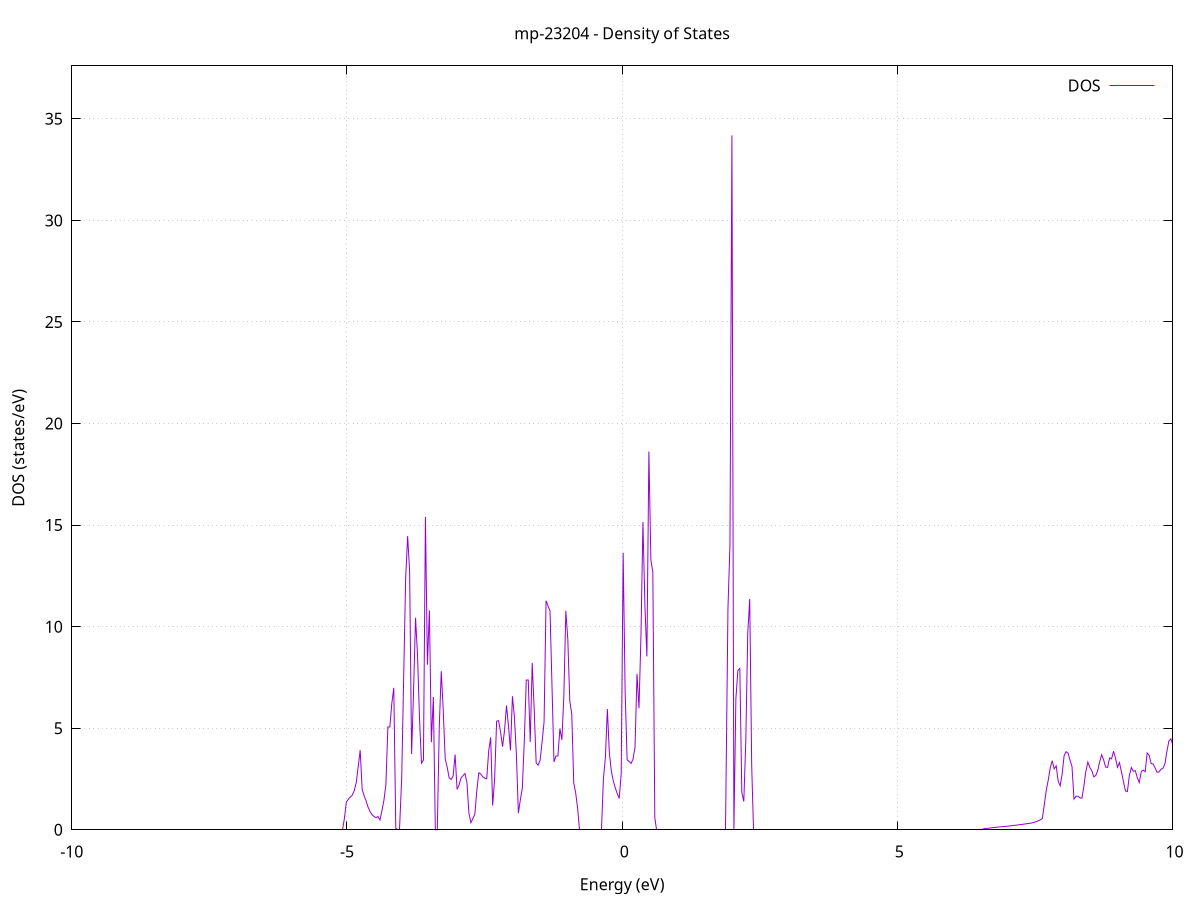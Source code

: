 set title 'mp-23204 - Density of States'
set xlabel 'Energy (eV)'
set ylabel 'DOS (states/eV)'
set grid
set xrange [-10:10]
set yrange [0:37.607]
set xzeroaxis lt -1
set terminal png size 800,600
set output 'mp-23204_dos_gnuplot.png'
plot '-' using 1:2 with lines title 'DOS'
-55.886200 0.000000
-55.850300 0.000000
-55.814400 0.000000
-55.778400 0.000000
-55.742500 0.000000
-55.706600 0.000000
-55.670700 0.000000
-55.634700 0.000000
-55.598800 0.000000
-55.562900 0.000000
-55.526900 0.000000
-55.491000 0.000000
-55.455100 0.000000
-55.419200 0.000000
-55.383200 0.000000
-55.347300 0.000000
-55.311400 0.000000
-55.275400 0.000000
-55.239500 0.000000
-55.203600 0.000000
-55.167700 0.000000
-55.131700 0.000000
-55.095800 0.000000
-55.059900 0.000000
-55.023900 0.000000
-54.988000 0.000000
-54.952100 0.000000
-54.916200 0.000000
-54.880200 0.000000
-54.844300 0.000000
-54.808400 0.000000
-54.772400 0.000000
-54.736500 0.000000
-54.700600 0.000000
-54.664700 0.000000
-54.628700 0.000000
-54.592800 0.000000
-54.556900 0.000000
-54.520900 0.000000
-54.485000 0.000000
-54.449100 0.000000
-54.413200 0.000000
-54.377200 0.000000
-54.341300 0.000000
-54.305400 0.000000
-54.269400 0.000000
-54.233500 0.000000
-54.197600 0.000000
-54.161700 0.000000
-54.125700 0.000000
-54.089800 0.000000
-54.053900 0.000000
-54.017900 0.000000
-53.982000 0.000000
-53.946100 0.000000
-53.910200 0.000000
-53.874200 0.000000
-53.838300 0.000000
-53.802400 0.000000
-53.766400 0.000000
-53.730500 0.000000
-53.694600 0.000000
-53.658700 0.000000
-53.622700 0.000000
-53.586800 0.000000
-53.550900 0.000000
-53.514900 0.000000
-53.479000 0.000000
-53.443100 0.000000
-53.407200 0.000000
-53.371200 0.000000
-53.335300 0.000000
-53.299400 0.000000
-53.263400 0.000000
-53.227500 0.000000
-53.191600 0.000000
-53.155700 0.000000
-53.119700 0.000000
-53.083800 0.000000
-53.047900 0.000000
-53.011900 0.000000
-52.976000 0.000000
-52.940100 0.000000
-52.904200 0.000000
-52.868200 0.000000
-52.832300 0.000000
-52.796400 0.000000
-52.760400 0.000000
-52.724500 0.000000
-52.688600 0.000000
-52.652700 0.000000
-52.616700 0.000000
-52.580800 0.000000
-52.544900 0.000000
-52.508900 0.000000
-52.473000 0.000000
-52.437100 0.000000
-52.401200 0.000000
-52.365200 0.000000
-52.329300 0.000000
-52.293400 0.000000
-52.257400 0.000000
-52.221500 0.000000
-52.185600 0.000000
-52.149700 0.000000
-52.113700 0.000000
-52.077800 0.000000
-52.041900 0.000000
-52.005900 0.000000
-51.970000 0.000000
-51.934100 0.000000
-51.898200 0.000000
-51.862200 0.000000
-51.826300 0.000000
-51.790400 0.000000
-51.754400 0.000000
-51.718500 0.000000
-51.682600 0.000000
-51.646700 0.000000
-51.610700 0.000000
-51.574800 0.000000
-51.538900 0.000000
-51.502900 0.000000
-51.467000 0.000000
-51.431100 0.000000
-51.395200 0.000000
-51.359200 0.000000
-51.323300 0.000000
-51.287400 0.000000
-51.251400 0.000000
-51.215500 0.000000
-51.179600 0.000000
-51.143700 0.000000
-51.107700 0.000000
-51.071800 0.000000
-51.035900 0.000000
-50.999900 0.000000
-50.964000 0.000000
-50.928100 0.000000
-50.892200 0.000000
-50.856200 0.000000
-50.820300 0.000000
-50.784400 0.000000
-50.748400 0.000000
-50.712500 0.000000
-50.676600 0.000000
-50.640700 0.000000
-50.604700 0.000000
-50.568800 0.000000
-50.532900 0.000000
-50.496900 0.000000
-50.461000 0.000000
-50.425100 0.000000
-50.389200 0.000000
-50.353200 0.000000
-50.317300 0.000000
-50.281400 0.000000
-50.245400 0.000000
-50.209500 0.000000
-50.173600 0.000000
-50.137700 0.000000
-50.101700 0.000000
-50.065800 0.000000
-50.029900 0.000000
-49.993900 0.000000
-49.958000 0.000000
-49.922100 0.000000
-49.886200 0.000000
-49.850200 0.000000
-49.814300 0.000000
-49.778400 0.000000
-49.742400 0.000000
-49.706500 0.000000
-49.670600 0.000000
-49.634700 0.000000
-49.598700 0.000000
-49.562800 0.000000
-49.526900 0.000000
-49.490900 0.000000
-49.455000 0.000000
-49.419100 0.000000
-49.383200 0.000000
-49.347200 0.000000
-49.311300 0.000000
-49.275400 0.000000
-49.239400 0.000000
-49.203500 0.000000
-49.167600 0.000000
-49.131700 0.000000
-49.095700 0.000000
-49.059800 0.000000
-49.023900 0.000000
-48.987900 0.000000
-48.952000 0.000000
-48.916100 0.000000
-48.880200 0.000000
-48.844200 0.000000
-48.808300 0.000000
-48.772400 0.000000
-48.736400 0.000000
-48.700500 0.000000
-48.664600 0.000000
-48.628700 0.000000
-48.592700 0.000000
-48.556800 0.000000
-48.520900 0.000000
-48.484900 0.000000
-48.449000 0.000000
-48.413100 0.000000
-48.377200 0.000000
-48.341200 0.000000
-48.305300 0.000000
-48.269400 0.000000
-48.233400 0.000000
-48.197500 0.000000
-48.161600 0.000000
-48.125700 0.000000
-48.089700 0.000000
-48.053800 0.000000
-48.017900 0.000000
-47.981900 0.000000
-47.946000 0.000000
-47.910100 0.000000
-47.874200 0.000000
-47.838200 0.000000
-47.802300 0.000000
-47.766400 0.000000
-47.730400 0.000000
-47.694500 0.000000
-47.658600 0.000000
-47.622700 0.000000
-47.586700 0.000000
-47.550800 0.000000
-47.514900 0.000000
-47.478900 0.000000
-47.443000 0.000000
-47.407100 0.000000
-47.371200 0.000000
-47.335200 0.000000
-47.299300 0.000000
-47.263400 0.000000
-47.227400 0.000000
-47.191500 0.000000
-47.155600 0.000000
-47.119700 0.000000
-47.083700 0.000000
-47.047800 0.000000
-47.011900 0.000000
-46.975900 0.000000
-46.940000 0.000000
-46.904100 0.000000
-46.868200 0.000000
-46.832200 0.000000
-46.796300 0.000000
-46.760400 0.000000
-46.724400 0.000000
-46.688500 0.000000
-46.652600 0.000000
-46.616700 0.000000
-46.580700 0.000000
-46.544800 0.000000
-46.508900 0.000000
-46.472900 0.000000
-46.437000 0.000000
-46.401100 0.000000
-46.365200 0.000000
-46.329200 0.000000
-46.293300 0.000000
-46.257400 0.000000
-46.221400 0.000000
-46.185500 0.000000
-46.149600 0.000000
-46.113700 0.000000
-46.077700 0.000000
-46.041800 0.000000
-46.005900 0.000000
-45.969900 0.000000
-45.934000 0.000000
-45.898100 0.000000
-45.862200 0.000000
-45.826200 0.000000
-45.790300 0.000000
-45.754400 0.000000
-45.718400 0.000000
-45.682500 0.000000
-45.646600 0.000000
-45.610700 0.000000
-45.574700 0.000000
-45.538800 0.000000
-45.502900 0.000000
-45.466900 0.000000
-45.431000 0.000000
-45.395100 0.000000
-45.359200 0.000000
-45.323200 0.000000
-45.287300 0.000000
-45.251400 0.000000
-45.215400 0.000000
-45.179500 0.000000
-45.143600 0.000000
-45.107700 0.000000
-45.071700 0.000000
-45.035800 0.000000
-44.999900 0.000000
-44.963900 0.000000
-44.928000 0.000000
-44.892100 0.000000
-44.856200 0.000000
-44.820200 0.000000
-44.784300 0.000000
-44.748400 0.000000
-44.712400 0.000000
-44.676500 0.000000
-44.640600 0.000000
-44.604700 0.000000
-44.568700 0.000000
-44.532800 0.000000
-44.496900 0.000000
-44.460900 0.000000
-44.425000 0.000000
-44.389100 0.000000
-44.353200 0.000000
-44.317200 0.000000
-44.281300 0.000000
-44.245400 0.000000
-44.209400 0.000000
-44.173500 0.000000
-44.137600 0.000000
-44.101700 0.000000
-44.065700 0.000000
-44.029800 0.000000
-43.993900 0.000000
-43.957900 0.000000
-43.922000 0.000000
-43.886100 0.000000
-43.850200 0.000000
-43.814200 0.000000
-43.778300 0.000000
-43.742400 0.000000
-43.706400 0.000000
-43.670500 0.000000
-43.634600 0.000000
-43.598700 0.000000
-43.562700 0.000000
-43.526800 0.000000
-43.490900 0.000000
-43.454900 0.000000
-43.419000 0.000000
-43.383100 0.000000
-43.347200 0.000000
-43.311200 0.000000
-43.275300 0.000000
-43.239400 0.000000
-43.203400 0.000000
-43.167500 0.000000
-43.131600 0.000000
-43.095700 0.000000
-43.059700 0.000000
-43.023800 0.000000
-42.987900 0.000000
-42.952000 0.000000
-42.916000 0.000000
-42.880100 0.000000
-42.844200 0.000000
-42.808200 0.000000
-42.772300 0.000000
-42.736400 0.000000
-42.700500 0.000000
-42.664500 0.000000
-42.628600 0.000000
-42.592700 0.000000
-42.556700 0.000000
-42.520800 0.000000
-42.484900 0.000000
-42.449000 0.000000
-42.413000 0.000000
-42.377100 0.000000
-42.341200 0.000000
-42.305200 0.000000
-42.269300 0.000000
-42.233400 0.000000
-42.197500 0.000000
-42.161500 0.000000
-42.125600 0.000000
-42.089700 0.000000
-42.053700 0.000000
-42.017800 0.000000
-41.981900 0.000000
-41.946000 0.000000
-41.910000 0.000000
-41.874100 0.000000
-41.838200 0.000000
-41.802200 0.000000
-41.766300 0.000000
-41.730400 0.000000
-41.694500 0.000000
-41.658500 0.000000
-41.622600 0.000000
-41.586700 0.000000
-41.550700 0.000000
-41.514800 0.000000
-41.478900 0.000000
-41.443000 0.000000
-41.407000 0.000000
-41.371100 0.000000
-41.335200 0.000000
-41.299200 0.000000
-41.263300 0.000000
-41.227400 0.000000
-41.191500 0.000000
-41.155500 0.000000
-41.119600 0.000000
-41.083700 0.000000
-41.047700 0.000000
-41.011800 0.000000
-40.975900 0.000000
-40.940000 0.000000
-40.904000 0.000000
-40.868100 0.000000
-40.832200 0.000000
-40.796200 0.000000
-40.760300 0.000000
-40.724400 0.000000
-40.688500 0.000000
-40.652500 0.000000
-40.616600 0.000000
-40.580700 0.000000
-40.544700 0.000000
-40.508800 0.000000
-40.472900 0.000000
-40.437000 0.000000
-40.401000 0.000000
-40.365100 0.000000
-40.329200 0.000000
-40.293200 0.000000
-40.257300 0.000000
-40.221400 0.000000
-40.185500 0.000000
-40.149500 0.000000
-40.113600 0.000000
-40.077700 0.000000
-40.041700 0.000000
-40.005800 0.000000
-39.969900 0.000000
-39.934000 0.000000
-39.898000 0.000000
-39.862100 0.000000
-39.826200 0.000000
-39.790200 0.000000
-39.754300 0.000000
-39.718400 0.000000
-39.682500 0.000000
-39.646500 0.000000
-39.610600 0.000000
-39.574700 0.000000
-39.538700 0.000000
-39.502800 0.000000
-39.466900 0.000000
-39.431000 0.000000
-39.395000 0.000000
-39.359100 0.000000
-39.323200 0.000000
-39.287200 0.000000
-39.251300 0.000000
-39.215400 0.000000
-39.179500 0.000000
-39.143500 0.000000
-39.107600 0.000000
-39.071700 0.000000
-39.035700 0.000000
-38.999800 0.000000
-38.963900 0.000000
-38.928000 0.000000
-38.892000 0.000000
-38.856100 0.000000
-38.820200 0.000000
-38.784200 0.000000
-38.748300 0.000000
-38.712400 0.000000
-38.676500 0.000000
-38.640500 0.000000
-38.604600 0.000000
-38.568700 0.000000
-38.532700 0.000000
-38.496800 0.000000
-38.460900 0.000000
-38.425000 0.000000
-38.389000 0.000000
-38.353100 0.000000
-38.317200 0.000000
-38.281200 0.000000
-38.245300 0.000000
-38.209400 0.000000
-38.173500 0.000000
-38.137500 0.000000
-38.101600 0.000000
-38.065700 0.000000
-38.029700 0.000000
-37.993800 0.000000
-37.957900 0.000000
-37.922000 0.000000
-37.886000 0.000000
-37.850100 0.000000
-37.814200 0.000000
-37.778200 0.000000
-37.742300 0.000000
-37.706400 0.000000
-37.670500 0.000000
-37.634500 0.000000
-37.598600 0.000000
-37.562700 0.000000
-37.526700 0.000000
-37.490800 0.000000
-37.454900 0.000000
-37.419000 0.000000
-37.383000 0.000000
-37.347100 0.000000
-37.311200 0.000000
-37.275200 0.000000
-37.239300 0.000000
-37.203400 0.000000
-37.167500 0.000000
-37.131500 0.000000
-37.095600 0.000000
-37.059700 0.000000
-37.023700 0.000000
-36.987800 0.000000
-36.951900 0.000000
-36.916000 0.000000
-36.880000 0.000000
-36.844100 0.000000
-36.808200 0.000000
-36.772200 0.000000
-36.736300 0.000000
-36.700400 0.000000
-36.664500 0.000000
-36.628500 0.000000
-36.592600 0.000000
-36.556700 0.000000
-36.520700 0.000000
-36.484800 0.000000
-36.448900 0.000000
-36.413000 0.000000
-36.377000 0.000000
-36.341100 0.000000
-36.305200 0.000000
-36.269200 0.000000
-36.233300 0.000000
-36.197400 0.000000
-36.161500 0.000000
-36.125500 0.000000
-36.089600 0.000000
-36.053700 0.000000
-36.017700 0.000000
-35.981800 0.000000
-35.945900 0.000000
-35.910000 0.000000
-35.874000 0.000000
-35.838100 0.000000
-35.802200 0.000000
-35.766200 0.000000
-35.730300 0.000000
-35.694400 0.000000
-35.658500 0.000000
-35.622500 0.000000
-35.586600 0.000000
-35.550700 0.000000
-35.514700 0.000000
-35.478800 0.000000
-35.442900 0.000000
-35.407000 0.000000
-35.371000 0.000000
-35.335100 0.000000
-35.299200 0.000000
-35.263200 0.000000
-35.227300 0.000000
-35.191400 0.000000
-35.155500 0.000000
-35.119500 0.000000
-35.083600 0.000000
-35.047700 0.000000
-35.011700 0.000000
-34.975800 0.000000
-34.939900 0.000000
-34.904000 0.000000
-34.868000 0.000000
-34.832100 0.000000
-34.796200 0.000000
-34.760200 0.000000
-34.724300 0.000000
-34.688400 0.000000
-34.652500 0.000000
-34.616500 0.000000
-34.580600 0.000000
-34.544700 0.000000
-34.508700 0.000000
-34.472800 0.000000
-34.436900 0.000000
-34.401000 0.000000
-34.365000 0.000000
-34.329100 0.000000
-34.293200 0.000000
-34.257200 0.000000
-34.221300 0.000000
-34.185400 0.000000
-34.149500 0.000000
-34.113500 0.000000
-34.077600 0.000000
-34.041700 0.000000
-34.005700 0.000000
-33.969800 0.000000
-33.933900 0.000000
-33.898000 0.000000
-33.862000 0.000000
-33.826100 0.000000
-33.790200 0.000000
-33.754200 0.000000
-33.718300 0.000000
-33.682400 0.000000
-33.646500 0.000000
-33.610500 0.000000
-33.574600 0.000000
-33.538700 0.000000
-33.502700 0.000000
-33.466800 0.000000
-33.430900 0.000000
-33.395000 0.000000
-33.359000 0.000000
-33.323100 0.000000
-33.287200 0.000000
-33.251200 0.000000
-33.215300 0.000000
-33.179400 0.000000
-33.143500 0.000000
-33.107500 0.000000
-33.071600 0.000000
-33.035700 0.000000
-32.999700 0.000000
-32.963800 0.000000
-32.927900 0.000000
-32.892000 0.000000
-32.856000 0.000000
-32.820100 0.000000
-32.784200 0.000000
-32.748200 0.000000
-32.712300 0.000000
-32.676400 0.000000
-32.640500 0.000000
-32.604500 0.000000
-32.568600 0.000000
-32.532700 0.000000
-32.496700 0.000000
-32.460800 0.000000
-32.424900 0.000000
-32.389000 0.000000
-32.353000 0.000000
-32.317100 0.000000
-32.281200 0.000000
-32.245200 0.000000
-32.209300 0.000000
-32.173400 0.000000
-32.137500 0.000000
-32.101500 0.000000
-32.065600 0.000000
-32.029700 0.000000
-31.993700 0.000000
-31.957800 0.000000
-31.921900 0.000000
-31.886000 0.000000
-31.850000 0.000000
-31.814100 0.000000
-31.778200 0.000000
-31.742200 0.000000
-31.706300 0.000000
-31.670400 0.000000
-31.634500 0.000000
-31.598500 0.000000
-31.562600 0.000000
-31.526700 0.000000
-31.490700 0.000000
-31.454800 0.000000
-31.418900 0.000000
-31.383000 0.000000
-31.347000 0.000000
-31.311100 0.000000
-31.275200 0.000000
-31.239200 0.000000
-31.203300 0.000000
-31.167400 0.000000
-31.131500 0.000000
-31.095500 0.000000
-31.059600 0.000000
-31.023700 0.000000
-30.987700 0.000000
-30.951800 0.000000
-30.915900 0.000000
-30.880000 0.000000
-30.844000 0.000000
-30.808100 0.000000
-30.772200 0.000000
-30.736200 0.000000
-30.700300 0.000000
-30.664400 0.000000
-30.628500 0.000000
-30.592500 0.000000
-30.556600 0.000000
-30.520700 0.000000
-30.484700 0.000000
-30.448800 0.000000
-30.412900 0.000000
-30.377000 0.000000
-30.341000 0.000000
-30.305100 0.000000
-30.269200 0.000000
-30.233200 0.000000
-30.197300 0.000000
-30.161400 0.000000
-30.125500 0.000000
-30.089500 0.000000
-30.053600 0.000000
-30.017700 0.000000
-29.981700 0.000000
-29.945800 0.000000
-29.909900 0.000000
-29.874000 0.000000
-29.838000 0.000000
-29.802100 0.000000
-29.766200 0.000000
-29.730200 0.000000
-29.694300 0.000000
-29.658400 0.000000
-29.622500 0.000000
-29.586500 0.000000
-29.550600 0.000000
-29.514700 0.000000
-29.478700 0.000000
-29.442800 0.000000
-29.406900 0.000000
-29.371000 0.000000
-29.335000 0.000000
-29.299100 0.000000
-29.263200 0.000000
-29.227200 0.000000
-29.191300 0.000000
-29.155400 0.000000
-29.119500 0.000000
-29.083500 0.000000
-29.047600 0.000000
-29.011700 0.000000
-28.975700 0.000000
-28.939800 0.000000
-28.903900 0.000000
-28.868000 0.000000
-28.832000 0.000000
-28.796100 0.000000
-28.760200 0.000000
-28.724200 0.000000
-28.688300 0.000000
-28.652400 0.000000
-28.616500 0.000000
-28.580500 0.000000
-28.544600 0.000000
-28.508700 0.000000
-28.472700 0.000000
-28.436800 0.000000
-28.400900 0.000000
-28.365000 0.000000
-28.329000 0.000000
-28.293100 0.000000
-28.257200 0.000000
-28.221200 0.000000
-28.185300 0.000000
-28.149400 0.000000
-28.113500 0.000000
-28.077500 0.000000
-28.041600 0.000000
-28.005700 0.000000
-27.969700 0.000000
-27.933800 0.000000
-27.897900 0.000000
-27.862000 0.000000
-27.826000 0.000000
-27.790100 0.000000
-27.754200 0.000000
-27.718200 0.000000
-27.682300 0.000000
-27.646400 0.000000
-27.610500 0.000000
-27.574500 0.000000
-27.538600 0.000000
-27.502700 0.000000
-27.466700 0.000000
-27.430800 0.000000
-27.394900 0.000000
-27.359000 0.000000
-27.323000 0.000000
-27.287100 0.000000
-27.251200 0.000000
-27.215200 0.000000
-27.179300 0.000000
-27.143400 0.000000
-27.107500 0.000000
-27.071500 0.000000
-27.035600 0.000000
-26.999700 0.000000
-26.963700 0.000000
-26.927800 0.000000
-26.891900 0.000000
-26.856000 0.000000
-26.820000 0.000000
-26.784100 0.000000
-26.748200 0.000000
-26.712200 0.000000
-26.676300 0.000000
-26.640400 0.000000
-26.604500 0.000000
-26.568500 0.000000
-26.532600 0.000000
-26.496700 0.000000
-26.460700 0.000000
-26.424800 0.000000
-26.388900 0.000000
-26.353000 0.000000
-26.317000 0.000000
-26.281100 0.000000
-26.245200 0.000000
-26.209200 0.000000
-26.173300 0.000000
-26.137400 0.000000
-26.101500 0.000000
-26.065500 0.000000
-26.029600 0.000000
-25.993700 0.000000
-25.957700 0.000000
-25.921800 0.000000
-25.885900 0.000000
-25.850000 0.000000
-25.814000 0.000000
-25.778100 0.000000
-25.742200 0.000000
-25.706200 0.000000
-25.670300 0.000000
-25.634400 0.000000
-25.598500 0.000000
-25.562500 0.000000
-25.526600 0.000000
-25.490700 0.000000
-25.454700 0.000000
-25.418800 0.000000
-25.382900 0.000000
-25.347000 0.000000
-25.311000 0.000000
-25.275100 0.000000
-25.239200 0.000000
-25.203200 0.000000
-25.167300 0.000000
-25.131400 0.000000
-25.095500 0.000000
-25.059500 0.000000
-25.023600 0.000000
-24.987700 0.000000
-24.951700 0.000000
-24.915800 0.000000
-24.879900 0.000000
-24.844000 0.000000
-24.808000 0.000000
-24.772100 0.000000
-24.736200 0.000000
-24.700200 0.000000
-24.664300 0.000000
-24.628400 0.000000
-24.592500 0.000000
-24.556500 0.000000
-24.520600 0.000000
-24.484700 0.000000
-24.448700 0.000000
-24.412800 0.000000
-24.376900 0.000000
-24.341000 0.000000
-24.305000 0.000000
-24.269100 0.000000
-24.233200 0.000000
-24.197200 0.000000
-24.161300 0.000000
-24.125400 0.000000
-24.089500 0.000000
-24.053500 0.000000
-24.017600 0.000000
-23.981700 0.000000
-23.945700 0.000000
-23.909800 0.000000
-23.873900 0.000000
-23.838000 0.000000
-23.802000 0.000000
-23.766100 0.000000
-23.730200 0.000000
-23.694200 0.000000
-23.658300 0.000000
-23.622400 0.000000
-23.586500 0.000000
-23.550500 0.000000
-23.514600 0.000000
-23.478700 0.000000
-23.442700 0.000000
-23.406800 0.000000
-23.370900 0.000000
-23.335000 0.000000
-23.299000 0.000000
-23.263100 0.000000
-23.227200 0.000000
-23.191200 0.000000
-23.155300 0.000000
-23.119400 0.000000
-23.083500 0.000000
-23.047500 0.000000
-23.011600 0.000000
-22.975700 0.000000
-22.939700 0.000000
-22.903800 0.000000
-22.867900 0.000000
-22.832000 0.000000
-22.796000 0.000000
-22.760100 0.000000
-22.724200 0.000000
-22.688200 0.000000
-22.652300 0.000000
-22.616400 0.000000
-22.580500 0.000000
-22.544500 0.000000
-22.508600 0.000000
-22.472700 0.000000
-22.436700 0.000000
-22.400800 0.000000
-22.364900 0.000000
-22.329000 0.000000
-22.293000 0.000000
-22.257100 0.000000
-22.221200 0.000000
-22.185200 0.000000
-22.149300 0.000000
-22.113400 0.000000
-22.077500 0.000000
-22.041500 0.000000
-22.005600 0.000000
-21.969700 0.000000
-21.933700 0.000000
-21.897800 0.000000
-21.861900 0.000000
-21.826000 0.000000
-21.790000 0.000000
-21.754100 0.000000
-21.718200 0.000000
-21.682200 0.000000
-21.646300 0.000000
-21.610400 0.000000
-21.574500 0.000000
-21.538500 0.000000
-21.502600 0.000000
-21.466700 0.000000
-21.430700 0.000000
-21.394800 0.000000
-21.358900 0.000000
-21.323000 0.000000
-21.287000 0.000000
-21.251100 0.000000
-21.215200 0.000000
-21.179200 0.000000
-21.143300 0.000000
-21.107400 0.000000
-21.071500 0.000000
-21.035500 0.000000
-20.999600 0.000000
-20.963700 0.000000
-20.927700 0.000000
-20.891800 0.000000
-20.855900 0.000000
-20.820000 0.000000
-20.784000 0.000000
-20.748100 0.000000
-20.712200 0.000000
-20.676200 0.000000
-20.640300 0.000000
-20.604400 0.000000
-20.568500 0.000000
-20.532500 0.000000
-20.496600 0.000000
-20.460700 0.000000
-20.424700 0.000000
-20.388800 0.000000
-20.352900 0.000000
-20.317000 0.000000
-20.281000 0.000000
-20.245100 0.000000
-20.209200 0.000000
-20.173200 0.000000
-20.137300 0.000000
-20.101400 0.000000
-20.065500 0.000000
-20.029500 0.000000
-19.993600 0.000000
-19.957700 0.000000
-19.921700 0.000000
-19.885800 0.000000
-19.849900 0.000000
-19.814000 0.000000
-19.778000 0.000000
-19.742100 0.000000
-19.706200 0.000000
-19.670200 0.000000
-19.634300 0.000000
-19.598400 0.000000
-19.562500 0.000000
-19.526500 0.000000
-19.490600 0.000000
-19.454700 0.000000
-19.418700 0.000000
-19.382800 0.000000
-19.346900 0.000000
-19.311000 0.000000
-19.275000 0.000000
-19.239100 0.000000
-19.203200 0.000000
-19.167200 0.000000
-19.131300 0.000000
-19.095400 0.000000
-19.059500 0.000000
-19.023500 0.000000
-18.987600 0.000000
-18.951700 0.000000
-18.915700 0.000000
-18.879800 0.000000
-18.843900 0.000000
-18.808000 0.000000
-18.772000 0.000000
-18.736100 0.000000
-18.700200 0.000000
-18.664200 0.000000
-18.628300 0.000000
-18.592400 0.000000
-18.556500 0.000000
-18.520500 0.000000
-18.484600 0.000000
-18.448700 0.000000
-18.412700 0.000000
-18.376800 0.000000
-18.340900 0.000000
-18.305000 0.000000
-18.269000 0.000000
-18.233100 0.000000
-18.197200 0.000000
-18.161200 0.000000
-18.125300 0.000000
-18.089400 0.000000
-18.053500 0.000000
-18.017500 0.000000
-17.981600 0.000000
-17.945700 0.000000
-17.909700 0.000000
-17.873800 0.000000
-17.837900 0.000000
-17.802000 0.000000
-17.766000 0.000000
-17.730100 0.000000
-17.694200 0.000000
-17.658200 0.000000
-17.622300 0.000000
-17.586400 0.000000
-17.550500 0.000000
-17.514500 0.000000
-17.478600 0.000000
-17.442700 0.000000
-17.406700 0.000000
-17.370800 0.000000
-17.334900 0.000000
-17.299000 0.000000
-17.263000 0.000000
-17.227100 0.000000
-17.191200 0.000000
-17.155200 0.000000
-17.119300 0.000000
-17.083400 0.000000
-17.047500 0.000000
-17.011500 0.000000
-16.975600 0.000000
-16.939700 0.000000
-16.903700 0.000000
-16.867800 0.000000
-16.831900 0.000000
-16.796000 0.000000
-16.760000 0.000000
-16.724100 0.000000
-16.688200 0.000000
-16.652200 0.000000
-16.616300 0.000000
-16.580400 0.000000
-16.544500 0.000000
-16.508500 0.000000
-16.472600 0.000000
-16.436700 0.000000
-16.400700 0.000000
-16.364800 0.000000
-16.328900 0.000000
-16.293000 0.000000
-16.257000 0.000000
-16.221100 0.000000
-16.185200 0.000000
-16.149200 0.000000
-16.113300 0.000000
-16.077400 0.000000
-16.041500 0.000000
-16.005500 0.000000
-15.969600 0.000000
-15.933700 0.000000
-15.897700 0.000000
-15.861800 0.000000
-15.825900 0.000000
-15.790000 0.000000
-15.754000 0.000000
-15.718100 0.000000
-15.682200 0.000000
-15.646200 0.000000
-15.610300 0.000000
-15.574400 0.000000
-15.538500 0.000000
-15.502500 0.000000
-15.466600 0.000000
-15.430700 0.000000
-15.394700 0.000000
-15.358800 0.000000
-15.322900 0.000000
-15.287000 0.000000
-15.251000 0.000000
-15.215100 0.000000
-15.179200 0.437200
-15.143200 1.510900
-15.107300 1.671700
-15.071400 1.729900
-15.035500 1.755700
-14.999500 1.836300
-14.963600 1.947900
-14.927700 2.043600
-14.891700 2.224700
-14.855800 2.475100
-14.819900 3.615200
-14.784000 2.626200
-14.748000 1.605100
-14.712100 1.105700
-14.676200 1.076200
-14.640200 0.000000
-14.604300 0.000000
-14.568400 2.115400
-14.532500 1.262500
-14.496500 1.824200
-14.460600 4.787800
-14.424700 2.694500
-14.388700 2.185100
-14.352800 1.975900
-14.316900 1.835600
-14.281000 1.703600
-14.245000 1.602600
-14.209100 1.520100
-14.173200 1.604800
-14.137200 2.958600
-14.101300 13.467200
-14.065400 13.360500
-14.029500 12.913000
-13.993500 5.405500
-13.957600 9.303700
-13.921700 2.634500
-13.885700 0.358000
-13.849800 8.939100
-13.813900 6.195400
-13.778000 25.872400
-13.742000 17.007400
-13.706100 0.000000
-13.670200 0.000000
-13.634200 0.000000
-13.598300 0.000000
-13.562400 0.000000
-13.526500 0.000000
-13.490500 0.000000
-13.454600 0.000000
-13.418700 0.000000
-13.382700 0.000000
-13.346800 0.000000
-13.310900 0.000000
-13.275000 0.000000
-13.239000 0.000000
-13.203100 0.000000
-13.167200 0.000000
-13.131200 0.000000
-13.095300 0.000000
-13.059400 0.000000
-13.023500 0.000000
-12.987500 0.000000
-12.951600 0.000000
-12.915700 0.000000
-12.879700 0.000000
-12.843800 0.000000
-12.807900 0.000000
-12.772000 0.000000
-12.736000 0.000000
-12.700100 0.000000
-12.664200 0.000000
-12.628200 0.000000
-12.592300 0.000000
-12.556400 0.000000
-12.520500 0.000000
-12.484500 0.000000
-12.448600 0.000000
-12.412700 0.000000
-12.376700 0.000000
-12.340800 0.000000
-12.304900 0.000000
-12.269000 0.000000
-12.233000 0.000000
-12.197100 0.000000
-12.161200 0.000000
-12.125200 0.000000
-12.089300 0.000000
-12.053400 0.000000
-12.017500 0.000000
-11.981500 0.000000
-11.945600 0.000000
-11.909700 0.000000
-11.873700 0.000000
-11.837800 0.000000
-11.801900 0.000000
-11.766000 0.000000
-11.730000 0.000000
-11.694100 0.000000
-11.658200 0.000000
-11.622200 0.000000
-11.586300 0.000000
-11.550400 0.000000
-11.514500 0.000000
-11.478500 0.000000
-11.442600 0.000000
-11.406700 0.000000
-11.370700 0.000000
-11.334800 0.000000
-11.298900 0.000000
-11.263000 0.000000
-11.227000 0.000000
-11.191100 0.000000
-11.155200 0.000000
-11.119200 0.000000
-11.083300 0.000000
-11.047400 0.000000
-11.011500 0.000000
-10.975500 0.000000
-10.939600 0.000000
-10.903700 0.000000
-10.867700 0.000000
-10.831800 0.000000
-10.795900 0.000000
-10.760000 0.000000
-10.724000 0.000000
-10.688100 0.000000
-10.652200 0.000000
-10.616200 0.000000
-10.580300 0.000000
-10.544400 0.000000
-10.508500 0.000000
-10.472500 0.000000
-10.436600 0.000000
-10.400700 0.000000
-10.364700 0.000000
-10.328800 0.000000
-10.292900 0.000000
-10.257000 0.000000
-10.221000 0.000000
-10.185100 0.000000
-10.149200 0.000000
-10.113200 0.000000
-10.077300 0.000000
-10.041400 0.000000
-10.005500 0.000000
-9.969500 0.000000
-9.933600 0.000000
-9.897700 0.000000
-9.861700 0.000000
-9.825800 0.000000
-9.789900 0.000000
-9.754000 0.000000
-9.718000 0.000000
-9.682100 0.000000
-9.646200 0.000000
-9.610200 0.000000
-9.574300 0.000000
-9.538400 0.000000
-9.502500 0.000000
-9.466500 0.000000
-9.430600 0.000000
-9.394700 0.000000
-9.358700 0.000000
-9.322800 0.000000
-9.286900 0.000000
-9.251000 0.000000
-9.215000 0.000000
-9.179100 0.000000
-9.143200 0.000000
-9.107200 0.000000
-9.071300 0.000000
-9.035400 0.000000
-8.999500 0.000000
-8.963500 0.000000
-8.927600 0.000000
-8.891700 0.000000
-8.855700 0.000000
-8.819800 0.000000
-8.783900 0.000000
-8.748000 0.000000
-8.712000 0.000000
-8.676100 0.000000
-8.640200 0.000000
-8.604200 0.000000
-8.568300 0.000000
-8.532400 0.000000
-8.496500 0.000000
-8.460500 0.000000
-8.424600 0.000000
-8.388700 0.000000
-8.352700 0.000000
-8.316800 0.000000
-8.280900 0.000000
-8.245000 0.000000
-8.209000 0.000000
-8.173100 0.000000
-8.137200 0.000000
-8.101200 0.000000
-8.065300 0.000000
-8.029400 0.000000
-7.993500 0.000000
-7.957500 0.000000
-7.921600 0.000000
-7.885700 0.000000
-7.849700 0.000000
-7.813800 0.000000
-7.777900 0.000000
-7.742000 0.000000
-7.706000 0.000000
-7.670100 0.000000
-7.634200 0.000000
-7.598200 0.000000
-7.562300 0.000000
-7.526400 0.000000
-7.490500 0.000000
-7.454500 0.000000
-7.418600 0.000000
-7.382700 0.000000
-7.346700 0.000000
-7.310800 0.000000
-7.274900 0.000000
-7.239000 0.000000
-7.203000 0.000000
-7.167100 0.000000
-7.131200 0.000000
-7.095200 0.000000
-7.059300 0.000000
-7.023400 0.000000
-6.987500 0.000000
-6.951500 0.000000
-6.915600 0.000000
-6.879700 0.000000
-6.843700 0.000000
-6.807800 0.000000
-6.771900 0.000000
-6.736000 0.000000
-6.700000 0.000000
-6.664100 0.000000
-6.628200 0.000000
-6.592200 0.000000
-6.556300 0.000000
-6.520400 0.000000
-6.484500 0.000000
-6.448500 0.000000
-6.412600 0.000000
-6.376700 0.000000
-6.340700 0.000000
-6.304800 0.000000
-6.268900 0.000000
-6.233000 0.000000
-6.197000 0.000000
-6.161100 0.000000
-6.125200 0.000000
-6.089200 0.000000
-6.053300 0.000000
-6.017400 0.000000
-5.981500 0.000000
-5.945500 0.000000
-5.909600 0.000000
-5.873700 0.000000
-5.837700 0.000000
-5.801800 0.000000
-5.765900 0.000000
-5.730000 0.000000
-5.694000 0.000000
-5.658100 0.000000
-5.622200 0.000000
-5.586200 0.000000
-5.550300 0.000000
-5.514400 0.000000
-5.478500 0.000000
-5.442500 0.000000
-5.406600 0.000000
-5.370700 0.000000
-5.334700 0.000000
-5.298800 0.000000
-5.262900 0.000000
-5.227000 0.000000
-5.191000 0.000000
-5.155100 0.000000
-5.119200 0.000000
-5.083200 0.000000
-5.047300 0.540400
-5.011400 1.362800
-4.975500 1.500800
-4.939500 1.617400
-4.903600 1.703900
-4.867700 1.925800
-4.831700 2.317200
-4.795800 3.103400
-4.759900 3.920100
-4.724000 1.996100
-4.688000 1.669400
-4.652100 1.416700
-4.616200 1.112500
-4.580200 0.896400
-4.544300 0.742700
-4.508400 0.653000
-4.472500 0.595400
-4.436500 0.651900
-4.400600 0.484500
-4.364700 0.939800
-4.328700 1.451000
-4.292800 2.216000
-4.256900 5.061400
-4.221000 5.058800
-4.185000 6.223700
-4.149100 6.988200
-4.113200 0.073800
-4.077200 0.000000
-4.041300 0.000000
-4.005400 2.547300
-3.969500 7.535000
-3.933500 12.393300
-3.897600 14.456600
-3.861700 12.748300
-3.825700 3.726400
-3.789800 6.840700
-3.753900 10.438500
-3.718000 8.592800
-3.682000 5.492800
-3.646100 3.284800
-3.610200 3.437900
-3.574200 15.404900
-3.538300 8.123000
-3.502400 10.802500
-3.466500 4.309500
-3.430500 6.536400
-3.394600 0.000000
-3.358700 0.001600
-3.322700 5.065800
-3.286800 7.806100
-3.250900 5.889800
-3.215000 3.489400
-3.179000 3.081700
-3.143100 2.556300
-3.107200 2.480100
-3.071200 2.646000
-3.035300 3.705000
-2.999400 1.991100
-2.963500 2.203200
-2.927500 2.549600
-2.891600 2.666000
-2.855700 2.770200
-2.819700 2.321700
-2.783800 0.810600
-2.747900 0.345700
-2.712000 0.558700
-2.676000 0.771800
-2.640100 1.962000
-2.604200 2.803700
-2.568200 2.747600
-2.532300 2.608900
-2.496400 2.535400
-2.460500 2.511200
-2.424500 3.891300
-2.388600 4.547200
-2.352700 1.190400
-2.316700 2.526100
-2.280800 5.345200
-2.244900 5.373300
-2.209000 4.806600
-2.173000 4.087400
-2.137100 4.882000
-2.101200 6.114700
-2.065200 5.107600
-2.029300 3.906600
-1.993400 6.573400
-1.957500 5.548700
-1.921500 3.698100
-1.885600 0.819300
-1.849700 1.477100
-1.813700 2.058600
-1.777800 4.375300
-1.741900 7.367900
-1.706000 7.376900
-1.670000 4.317300
-1.634100 8.212200
-1.598200 5.932600
-1.562200 3.288700
-1.526300 3.180700
-1.490400 3.424500
-1.454500 4.327600
-1.418500 5.314000
-1.382600 11.278600
-1.346700 11.020800
-1.310700 10.770500
-1.274800 7.109600
-1.238900 3.338900
-1.203000 3.627700
-1.167000 3.638100
-1.131100 4.978400
-1.095200 4.428700
-1.059200 6.592200
-1.023300 10.781400
-0.987400 9.386400
-0.951500 6.356700
-0.915500 5.696500
-0.879600 2.312100
-0.843700 1.802700
-0.807700 1.029300
-0.771800 0.000000
-0.735900 0.000000
-0.700000 0.000000
-0.664000 0.000000
-0.628100 0.000000
-0.592200 0.000000
-0.556200 0.000000
-0.520300 0.000000
-0.484400 0.000000
-0.448500 0.000000
-0.412500 0.000000
-0.376600 0.000000
-0.340700 2.496400
-0.304700 3.533400
-0.268800 5.944900
-0.232900 3.817600
-0.197000 2.894600
-0.161000 2.411300
-0.125100 2.068400
-0.089200 1.780800
-0.053200 1.542800
-0.017300 2.755500
0.018600 13.631100
0.054500 6.799700
0.090500 3.446200
0.126400 3.363500
0.162300 3.263500
0.198300 3.483600
0.234200 4.069700
0.270100 7.677900
0.306000 5.985300
0.342000 9.548800
0.377900 15.154100
0.413800 11.030400
0.449800 8.536500
0.485700 18.624500
0.521600 13.293600
0.557500 12.682400
0.593500 0.603500
0.629400 0.000000
0.665300 0.000000
0.701300 0.000000
0.737200 0.000000
0.773100 0.000000
0.809000 0.000000
0.845000 0.000000
0.880900 0.000000
0.916800 0.000000
0.952800 0.000000
0.988700 0.000000
1.024600 0.000000
1.060500 0.000000
1.096500 0.000000
1.132400 0.000000
1.168300 0.000000
1.204300 0.000000
1.240200 0.000000
1.276100 0.000000
1.312000 0.000000
1.348000 0.000000
1.383900 0.000000
1.419800 0.000000
1.455800 0.000000
1.491700 0.000000
1.527600 0.000000
1.563500 0.000000
1.599500 0.000000
1.635400 0.000000
1.671300 0.000000
1.707300 0.000000
1.743200 0.000000
1.779100 0.000000
1.815000 0.000000
1.851000 0.000000
1.886900 0.000000
1.922800 10.904800
1.958800 13.996300
1.994700 34.188400
2.030600 0.000900
2.066500 6.454900
2.102500 7.842400
2.138400 7.943100
2.174300 1.837500
2.210300 1.391800
2.246200 4.324700
2.282100 9.661100
2.318000 11.363500
2.354000 3.160300
2.389900 0.000000
2.425800 0.000000
2.461800 0.000000
2.497700 0.000000
2.533600 0.000000
2.569500 0.000000
2.605500 0.000000
2.641400 0.000000
2.677300 0.000000
2.713300 0.000000
2.749200 0.000000
2.785100 0.000000
2.821000 0.000000
2.857000 0.000000
2.892900 0.000000
2.928800 0.000000
2.964800 0.000000
3.000700 0.000000
3.036600 0.000000
3.072500 0.000000
3.108500 0.000000
3.144400 0.000000
3.180300 0.000000
3.216200 0.000000
3.252200 0.000000
3.288100 0.000000
3.324000 0.000000
3.360000 0.000000
3.395900 0.000000
3.431800 0.000000
3.467700 0.000000
3.503700 0.000000
3.539600 0.000000
3.575500 0.000000
3.611500 0.000000
3.647400 0.000000
3.683300 0.000000
3.719200 0.000000
3.755200 0.000000
3.791100 0.000000
3.827000 0.000000
3.863000 0.000000
3.898900 0.000000
3.934800 0.000000
3.970700 0.000000
4.006700 0.000000
4.042600 0.000000
4.078500 0.000000
4.114500 0.000000
4.150400 0.000000
4.186300 0.000000
4.222200 0.000000
4.258200 0.000000
4.294100 0.000000
4.330000 0.000000
4.366000 0.000000
4.401900 0.000000
4.437800 0.000000
4.473700 0.000000
4.509700 0.000000
4.545600 0.000000
4.581500 0.000000
4.617500 0.000000
4.653400 0.000000
4.689300 0.000000
4.725200 0.000000
4.761200 0.000000
4.797100 0.000000
4.833000 0.000000
4.869000 0.000000
4.904900 0.000000
4.940800 0.000000
4.976700 0.000000
5.012700 0.000000
5.048600 0.000000
5.084500 0.000000
5.120500 0.000000
5.156400 0.000000
5.192300 0.000000
5.228200 0.000000
5.264200 0.000000
5.300100 0.000000
5.336000 0.000000
5.372000 0.000000
5.407900 0.000000
5.443800 0.000000
5.479700 0.000000
5.515700 0.000000
5.551600 0.000000
5.587500 0.000000
5.623500 0.000000
5.659400 0.000000
5.695300 0.000000
5.731200 0.000000
5.767200 0.000000
5.803100 0.000000
5.839000 0.000000
5.875000 0.000000
5.910900 0.000000
5.946800 0.000000
5.982700 0.000000
6.018700 0.000000
6.054600 0.000000
6.090500 0.000000
6.126500 0.000000
6.162400 0.000000
6.198300 0.000000
6.234200 0.000000
6.270200 0.000000
6.306100 0.000000
6.342000 0.000000
6.378000 0.000000
6.413900 0.000000
6.449800 0.000000
6.485700 0.000000
6.521700 0.007200
6.557600 0.030200
6.593500 0.069200
6.629500 0.068500
6.665400 0.078700
6.701300 0.090500
6.737200 0.103000
6.773200 0.115900
6.809100 0.127800
6.845000 0.137100
6.881000 0.145100
6.916900 0.154200
6.952800 0.164200
6.988700 0.174500
7.024700 0.185100
7.060600 0.195800
7.096500 0.206500
7.132500 0.218500
7.168400 0.230900
7.204300 0.243300
7.240200 0.256000
7.276200 0.269000
7.312100 0.282400
7.348000 0.296200
7.384000 0.310300
7.419900 0.324900
7.455800 0.343800
7.491700 0.371100
7.527700 0.404200
7.563600 0.444800
7.599500 0.492600
7.635500 0.552200
7.671400 1.257800
7.707300 1.953500
7.743200 2.459900
7.779200 3.060100
7.815100 3.399700
7.851000 2.999700
7.887000 3.145700
7.922900 2.391900
7.958800 2.165600
7.994700 2.746600
8.030700 3.651300
8.066600 3.846500
8.102500 3.775300
8.138500 3.419800
8.174400 3.104800
8.210300 1.509700
8.246200 1.649200
8.282200 1.650900
8.318100 1.575000
8.354000 1.558300
8.390000 2.149500
8.425900 2.877600
8.461800 3.332700
8.497700 3.065600
8.533700 2.912100
8.569600 2.605800
8.605500 2.672900
8.641500 2.912300
8.677400 3.354200
8.713300 3.694400
8.749200 3.431200
8.785200 3.084400
8.821100 3.072800
8.857000 3.541000
8.893000 3.492300
8.928900 3.869900
8.964800 3.521900
9.000700 3.077200
9.036700 3.306800
9.072600 2.839200
9.108500 2.383900
9.144500 1.914500
9.180400 1.880900
9.216300 2.678300
9.252200 3.066200
9.288200 2.881800
9.324100 2.910800
9.360000 2.568800
9.396000 2.321900
9.431900 2.860900
9.467800 2.940300
9.503700 2.858200
9.539700 3.780800
9.575600 3.677200
9.611500 3.256600
9.647500 3.237900
9.683400 3.046400
9.719300 2.832400
9.755200 2.847500
9.791200 2.979400
9.827100 3.027200
9.863000 3.260200
9.899000 3.870500
9.934900 4.374700
9.970800 4.479300
10.006700 4.155800
10.042700 4.993200
10.078600 4.286600
10.114500 4.592900
10.150500 5.666700
10.186400 2.641900
10.222300 4.598000
10.258200 5.240200
10.294200 4.177900
10.330100 2.947400
10.366000 2.403300
10.402000 2.562800
10.437900 3.131500
10.473800 3.323000
10.509700 3.339600
10.545700 3.652300
10.581600 4.308900
10.617500 4.097600
10.653500 3.867100
10.689400 3.344600
10.725300 3.307000
10.761200 3.211900
10.797200 3.660300
10.833100 4.336500
10.869000 3.643900
10.905000 3.451700
10.940900 4.056100
10.976800 4.337300
11.012700 3.056500
11.048700 1.518800
11.084600 1.933000
11.120500 2.823100
11.156500 3.225400
11.192400 3.192700
11.228300 3.109000
11.264200 3.209400
11.300200 4.024500
11.336100 3.920800
11.372000 3.755800
11.408000 3.643300
11.443900 3.665500
11.479800 3.892200
11.515700 4.619500
11.551700 4.629500
11.587600 4.511800
11.623500 4.294600
11.659500 4.544100
11.695400 4.243100
11.731300 4.002100
11.767200 4.796200
11.803200 4.619800
11.839100 5.117200
11.875000 5.201900
11.911000 4.262200
11.946900 3.732300
11.982800 3.442600
12.018700 3.669600
12.054700 4.038300
12.090600 4.437500
12.126500 4.656000
12.162500 4.090400
12.198400 3.230400
12.234300 2.732800
12.270200 2.504700
12.306200 2.071300
12.342100 1.166700
12.378000 0.683600
12.414000 0.368500
12.449900 0.200200
12.485800 0.095700
12.521700 0.038400
12.557700 0.021200
12.593600 0.010500
12.629500 0.004100
12.665500 0.001000
12.701400 0.000000
12.737300 0.000000
12.773200 0.000000
12.809200 0.000000
12.845100 0.000000
12.881000 0.000000
12.917000 0.000000
12.952900 0.000000
12.988800 0.000000
13.024700 0.000000
13.060700 0.000000
13.096600 0.000000
13.132500 0.000000
13.168500 0.000000
13.204400 0.000000
13.240300 0.000000
13.276200 0.000000
13.312200 0.000000
13.348100 0.000000
13.384000 0.000000
13.420000 0.000000
13.455900 0.000000
13.491800 0.000000
13.527700 0.000000
13.563700 0.000000
13.599600 0.000000
13.635500 0.000000
13.671500 0.000000
13.707400 0.000000
13.743300 0.000000
13.779200 0.000000
13.815200 0.000000
13.851100 0.000000
13.887000 0.000000
13.923000 0.000000
13.958900 0.000000
13.994800 0.000000
14.030700 0.000000
14.066700 0.000000
14.102600 0.000000
14.138500 0.000000
14.174500 0.000000
14.210400 0.000000
14.246300 0.000000
14.282200 0.000000
14.318200 0.000000
14.354100 0.000000
14.390000 0.000000
14.426000 0.000000
14.461900 0.000000
14.497800 0.000000
14.533700 0.000000
14.569700 0.000000
14.605600 0.000000
14.641500 0.000000
14.677500 0.000000
14.713400 0.000000
14.749300 0.000000
14.785200 0.000000
14.821200 0.000000
14.857100 0.000000
14.893000 0.000000
14.929000 0.000000
14.964900 0.000000
15.000800 0.000000
15.036700 0.000000
15.072700 0.000000
15.108600 0.000000
15.144500 0.000000
15.180500 0.000000
15.216400 0.000000
15.252300 0.000000
15.288200 0.000000
15.324200 0.000000
15.360100 0.000000
15.396000 0.000000
15.432000 0.000000
15.467900 0.000000
15.503800 0.000000
15.539700 0.000000
15.575700 0.000000
15.611600 0.000000
15.647500 0.000000
15.683500 0.000000
15.719400 0.000000
15.755300 0.000000
15.791200 0.000000
15.827200 0.000000
15.863100 0.000000
15.899000 0.000000
15.935000 0.000000
15.970900 0.000000
e
